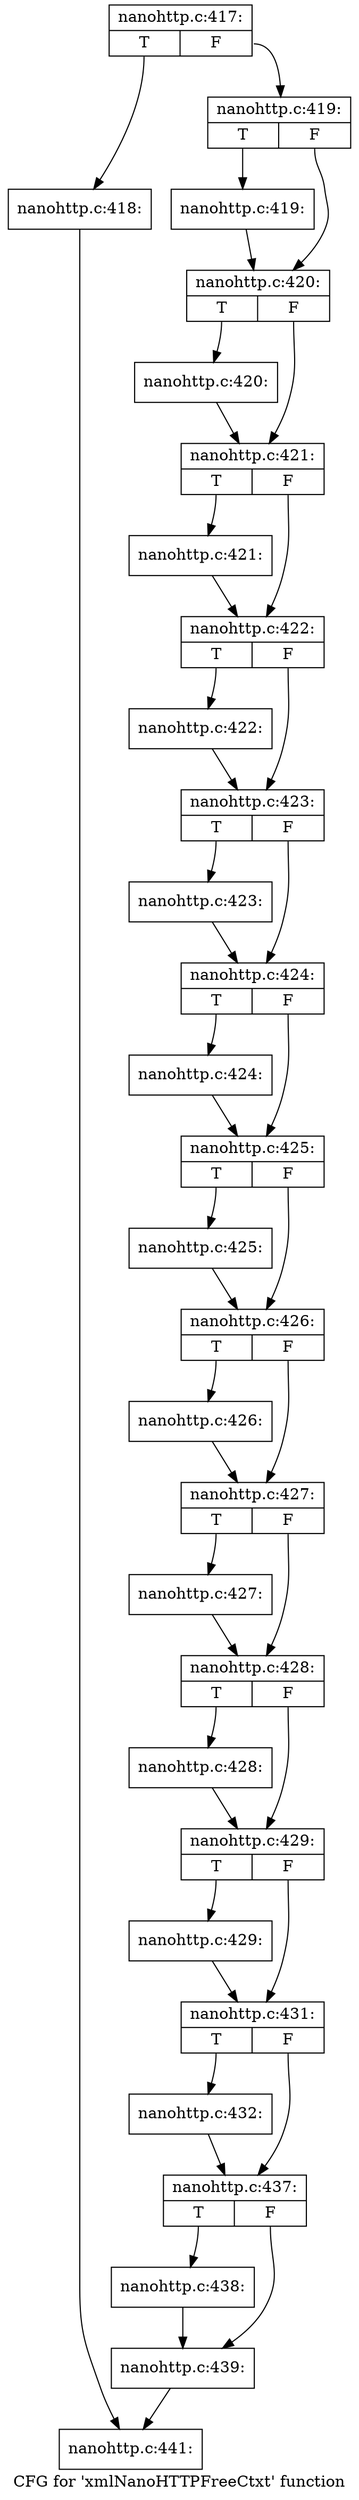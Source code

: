 digraph "CFG for 'xmlNanoHTTPFreeCtxt' function" {
	label="CFG for 'xmlNanoHTTPFreeCtxt' function";

	Node0x44545a0 [shape=record,label="{nanohttp.c:417:|{<s0>T|<s1>F}}"];
	Node0x44545a0:s0 -> Node0x4452f70;
	Node0x44545a0:s1 -> Node0x4450c80;
	Node0x4452f70 [shape=record,label="{nanohttp.c:418:}"];
	Node0x4452f70 -> Node0x4444690;
	Node0x4450c80 [shape=record,label="{nanohttp.c:419:|{<s0>T|<s1>F}}"];
	Node0x4450c80:s0 -> Node0x4455e40;
	Node0x4450c80:s1 -> Node0x4455e90;
	Node0x4455e40 [shape=record,label="{nanohttp.c:419:}"];
	Node0x4455e40 -> Node0x4455e90;
	Node0x4455e90 [shape=record,label="{nanohttp.c:420:|{<s0>T|<s1>F}}"];
	Node0x4455e90:s0 -> Node0x44564c0;
	Node0x4455e90:s1 -> Node0x4456510;
	Node0x44564c0 [shape=record,label="{nanohttp.c:420:}"];
	Node0x44564c0 -> Node0x4456510;
	Node0x4456510 [shape=record,label="{nanohttp.c:421:|{<s0>T|<s1>F}}"];
	Node0x4456510:s0 -> Node0x4456ca0;
	Node0x4456510:s1 -> Node0x4456cf0;
	Node0x4456ca0 [shape=record,label="{nanohttp.c:421:}"];
	Node0x4456ca0 -> Node0x4456cf0;
	Node0x4456cf0 [shape=record,label="{nanohttp.c:422:|{<s0>T|<s1>F}}"];
	Node0x4456cf0:s0 -> Node0x4457480;
	Node0x4456cf0:s1 -> Node0x44574d0;
	Node0x4457480 [shape=record,label="{nanohttp.c:422:}"];
	Node0x4457480 -> Node0x44574d0;
	Node0x44574d0 [shape=record,label="{nanohttp.c:423:|{<s0>T|<s1>F}}"];
	Node0x44574d0:s0 -> Node0x4457c60;
	Node0x44574d0:s1 -> Node0x4457cb0;
	Node0x4457c60 [shape=record,label="{nanohttp.c:423:}"];
	Node0x4457c60 -> Node0x4457cb0;
	Node0x4457cb0 [shape=record,label="{nanohttp.c:424:|{<s0>T|<s1>F}}"];
	Node0x4457cb0:s0 -> Node0x4458440;
	Node0x4457cb0:s1 -> Node0x4458490;
	Node0x4458440 [shape=record,label="{nanohttp.c:424:}"];
	Node0x4458440 -> Node0x4458490;
	Node0x4458490 [shape=record,label="{nanohttp.c:425:|{<s0>T|<s1>F}}"];
	Node0x4458490:s0 -> Node0x4458c20;
	Node0x4458490:s1 -> Node0x4458c70;
	Node0x4458c20 [shape=record,label="{nanohttp.c:425:}"];
	Node0x4458c20 -> Node0x4458c70;
	Node0x4458c70 [shape=record,label="{nanohttp.c:426:|{<s0>T|<s1>F}}"];
	Node0x4458c70:s0 -> Node0x4459400;
	Node0x4458c70:s1 -> Node0x4459450;
	Node0x4459400 [shape=record,label="{nanohttp.c:426:}"];
	Node0x4459400 -> Node0x4459450;
	Node0x4459450 [shape=record,label="{nanohttp.c:427:|{<s0>T|<s1>F}}"];
	Node0x4459450:s0 -> Node0x4459be0;
	Node0x4459450:s1 -> Node0x4459c30;
	Node0x4459be0 [shape=record,label="{nanohttp.c:427:}"];
	Node0x4459be0 -> Node0x4459c30;
	Node0x4459c30 [shape=record,label="{nanohttp.c:428:|{<s0>T|<s1>F}}"];
	Node0x4459c30:s0 -> Node0x445a3c0;
	Node0x4459c30:s1 -> Node0x445a410;
	Node0x445a3c0 [shape=record,label="{nanohttp.c:428:}"];
	Node0x445a3c0 -> Node0x445a410;
	Node0x445a410 [shape=record,label="{nanohttp.c:429:|{<s0>T|<s1>F}}"];
	Node0x445a410:s0 -> Node0x445aba0;
	Node0x445a410:s1 -> Node0x445abf0;
	Node0x445aba0 [shape=record,label="{nanohttp.c:429:}"];
	Node0x445aba0 -> Node0x445abf0;
	Node0x445abf0 [shape=record,label="{nanohttp.c:431:|{<s0>T|<s1>F}}"];
	Node0x445abf0:s0 -> Node0x445b380;
	Node0x445abf0:s1 -> Node0x445b3d0;
	Node0x445b380 [shape=record,label="{nanohttp.c:432:}"];
	Node0x445b380 -> Node0x445b3d0;
	Node0x445b3d0 [shape=record,label="{nanohttp.c:437:|{<s0>T|<s1>F}}"];
	Node0x445b3d0:s0 -> Node0x445c0d0;
	Node0x445b3d0:s1 -> Node0x445c400;
	Node0x445c0d0 [shape=record,label="{nanohttp.c:438:}"];
	Node0x445c0d0 -> Node0x445c400;
	Node0x445c400 [shape=record,label="{nanohttp.c:439:}"];
	Node0x445c400 -> Node0x4444690;
	Node0x4444690 [shape=record,label="{nanohttp.c:441:}"];
}
